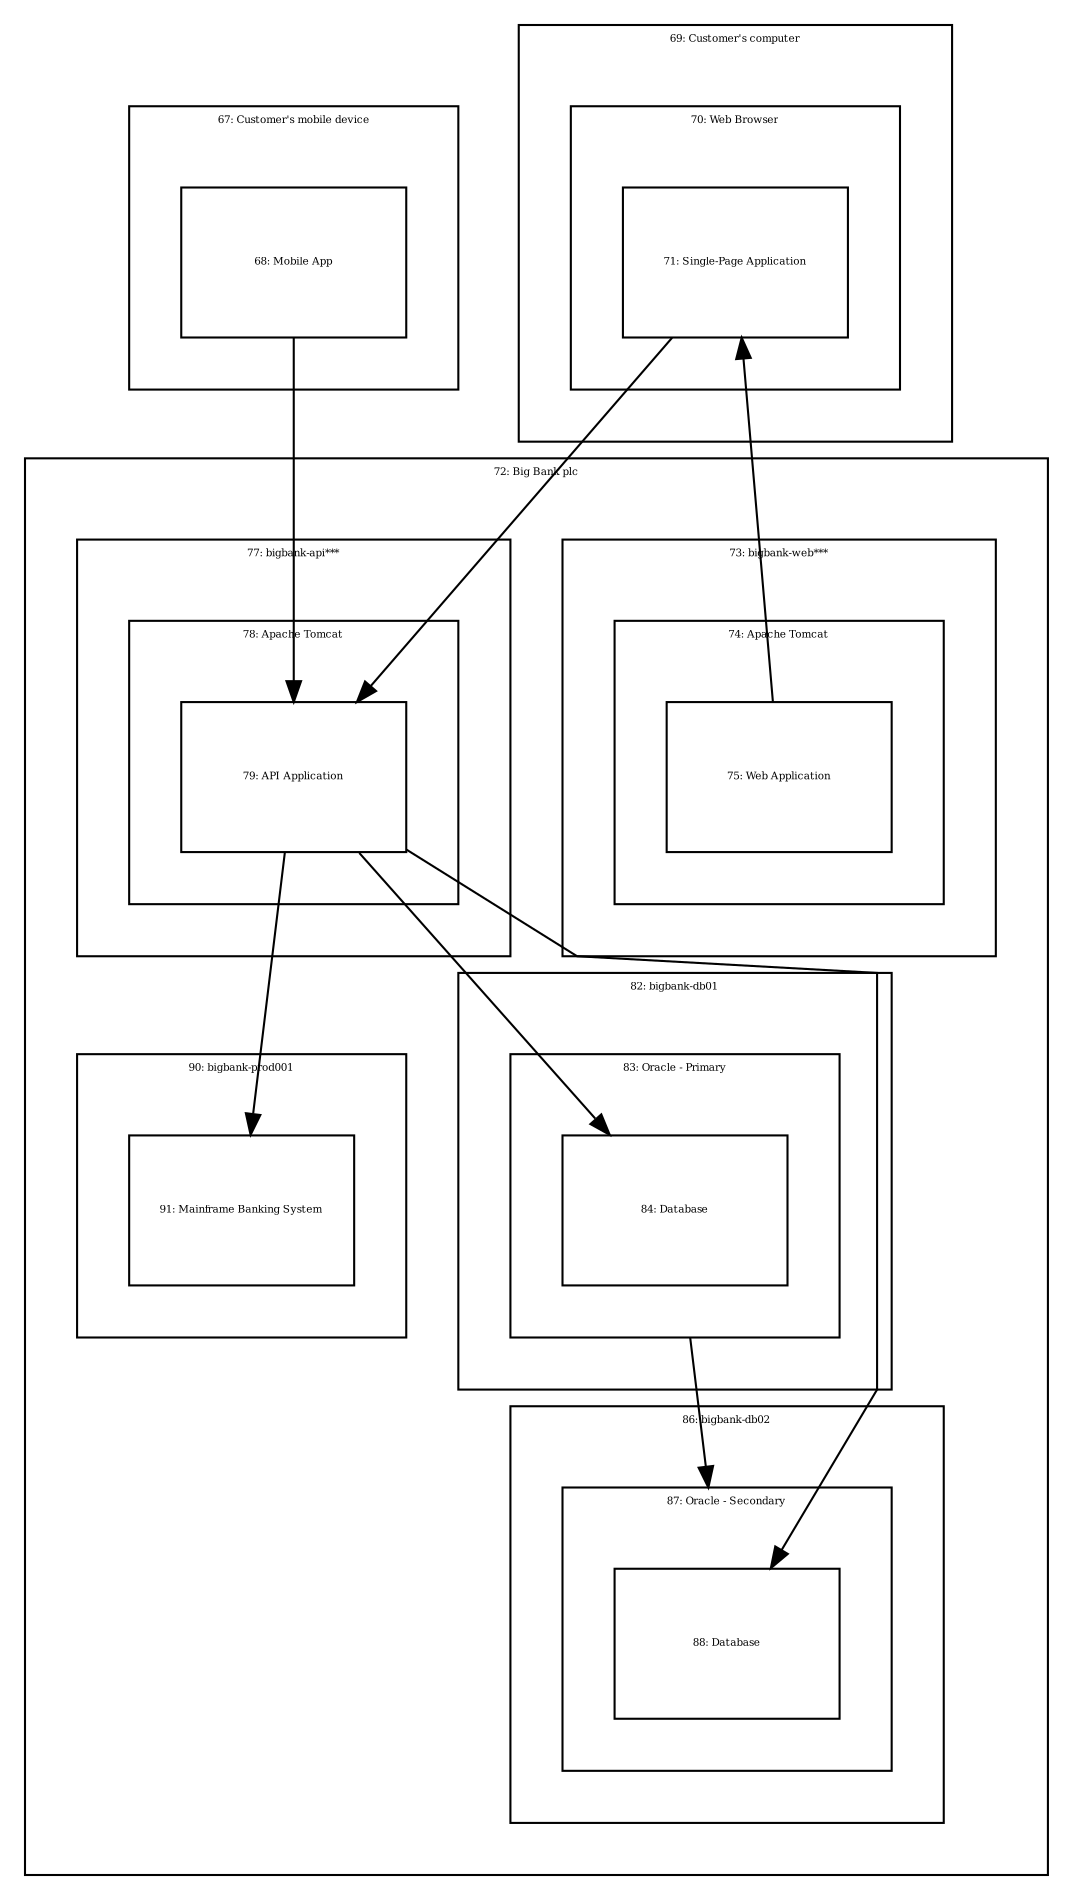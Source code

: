digraph {
  compound=true
  graph [splines=polyline,rankdir=TB,ranksep=1.0,nodesep=1.0,fontsize=5]
  node [shape=box,fontsize=5]
  edge []

subgraph cluster_67 {
  margin=25
  label="67: Customer's mobile device"
  68 [width=1.500000,height=1.000000,fixedsize=true,id=68,label="68: Mobile App"]
}
subgraph cluster_69 {
  margin=25
  label="69: Customer's computer"
  subgraph cluster_70 {
    margin=25
    label="70: Web Browser"
    71 [width=1.500000,height=1.000000,fixedsize=true,id=71,label="71: Single-Page Application"]
  }
}
subgraph cluster_72 {
  margin=25
  label="72: Big Bank plc"
  subgraph cluster_90 {
    margin=25
    label="90: bigbank-prod001"
    91 [width=1.500000,height=1.000000,fixedsize=true,id=91,label="91: Mainframe Banking System"]
  }
  subgraph cluster_82 {
    margin=25
    label="82: bigbank-db01"
    subgraph cluster_83 {
      margin=25
      label="83: Oracle - Primary"
      84 [width=1.500000,height=1.000000,fixedsize=true,id=84,label="84: Database"]
    }
  }
  subgraph cluster_73 {
    margin=25
    label="73: bigbank-web***"
    subgraph cluster_74 {
      margin=25
      label="74: Apache Tomcat"
      75 [width=1.500000,height=1.000000,fixedsize=true,id=75,label="75: Web Application"]
    }
  }
  subgraph cluster_77 {
    margin=25
    label="77: bigbank-api***"
    subgraph cluster_78 {
      margin=25
      label="78: Apache Tomcat"
      79 [width=1.500000,height=1.000000,fixedsize=true,id=79,label="79: API Application"]
    }
  }
  subgraph cluster_86 {
    margin=25
    label="86: bigbank-db02"
    subgraph cluster_87 {
      margin=25
      label="87: Oracle - Secondary"
      88 [width=1.500000,height=1.000000,fixedsize=true,id=88,label="88: Database"]
    }
  }
}

  84 -> 88 [id=93,ltail=cluster_83,lhead=cluster_87]
  68 -> 79 [id=80]
  71 -> 79 [id=81]
  79 -> 91 [id=92]
  75 -> 71 [id=76]
  79 -> 84 [id=85]
  79 -> 88 [id=89]
}